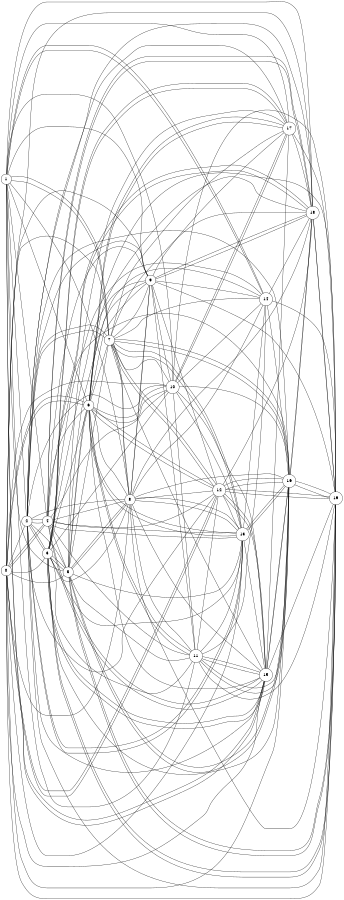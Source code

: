 graph unix {
	graph [ dpi = 300 ];
	node [shape=circle];
	size="6,6";
	rankdir="LR";

	0 -- 2
	0 -- 3
	0 -- 4
	0 -- 4
	0 -- 5
	0 -- 6
	0 -- 6
	0 -- 7
	0 -- 8
	0 -- 9
	0 -- 10
	0 -- 12
	0 -- 12
	0 -- 13
	0 -- 15
	0 -- 16
	0 -- 18
	0 -- 19
	1 -- 2
	1 -- 4
	1 -- 5
	1 -- 6
	1 -- 7
	1 -- 7
	1 -- 8
	1 -- 9
	1 -- 10
	1 -- 11
	1 -- 14
	1 -- 14
	1 -- 15
	1 -- 15
	1 -- 17
	1 -- 18
	2 -- 3
	2 -- 3
	2 -- 4
	2 -- 4
	2 -- 5
	2 -- 7
	2 -- 7
	2 -- 8
	2 -- 9
	2 -- 10
	2 -- 12
	2 -- 13
	2 -- 13
	2 -- 15
	2 -- 16
	2 -- 17
	2 -- 18
	2 -- 19
	3 -- 5
	3 -- 5
	3 -- 6
	3 -- 8
	3 -- 9
	3 -- 10
	3 -- 11
	3 -- 13
	3 -- 14
	3 -- 15
	3 -- 15
	3 -- 16
	3 -- 17
	3 -- 17
	3 -- 18
	3 -- 18
	3 -- 19
	3 -- 19
	4 -- 5
	4 -- 6
	4 -- 8
	4 -- 9
	4 -- 10
	4 -- 11
	4 -- 12
	4 -- 13
	4 -- 13
	4 -- 15
	4 -- 15
	4 -- 16
	4 -- 18
	4 -- 18
	5 -- 6
	5 -- 6
	5 -- 7
	5 -- 8
	5 -- 8
	5 -- 9
	5 -- 11
	5 -- 13
	5 -- 16
	5 -- 16
	5 -- 17
	5 -- 19
	5 -- 19
	6 -- 7
	6 -- 8
	6 -- 9
	6 -- 10
	6 -- 10
	6 -- 11
	6 -- 11
	6 -- 12
	6 -- 12
	6 -- 13
	6 -- 13
	6 -- 14
	6 -- 15
	6 -- 17
	6 -- 17
	6 -- 18
	6 -- 19
	7 -- 8
	7 -- 8
	7 -- 9
	7 -- 10
	7 -- 12
	7 -- 12
	7 -- 13
	7 -- 13
	7 -- 14
	7 -- 15
	7 -- 16
	7 -- 16
	7 -- 17
	7 -- 18
	8 -- 9
	8 -- 9
	8 -- 11
	8 -- 12
	8 -- 13
	8 -- 13
	8 -- 14
	8 -- 15
	8 -- 16
	8 -- 18
	8 -- 19
	9 -- 10
	9 -- 11
	9 -- 12
	9 -- 14
	9 -- 17
	9 -- 18
	9 -- 18
	9 -- 19
	10 -- 11
	10 -- 13
	10 -- 14
	10 -- 15
	10 -- 16
	10 -- 17
	10 -- 17
	10 -- 19
	11 -- 12
	11 -- 13
	11 -- 14
	11 -- 15
	11 -- 15
	11 -- 16
	11 -- 16
	11 -- 19
	12 -- 13
	12 -- 15
	12 -- 15
	12 -- 16
	12 -- 16
	12 -- 18
	12 -- 19
	12 -- 19
	13 -- 14
	13 -- 15
	13 -- 16
	13 -- 16
	14 -- 16
	14 -- 18
	14 -- 19
	15 -- 16
	15 -- 16
	15 -- 17
	15 -- 19
	16 -- 18
	16 -- 18
	16 -- 19
	16 -- 19
	17 -- 18
	17 -- 19
	18 -- 19
	18 -- 19
}
